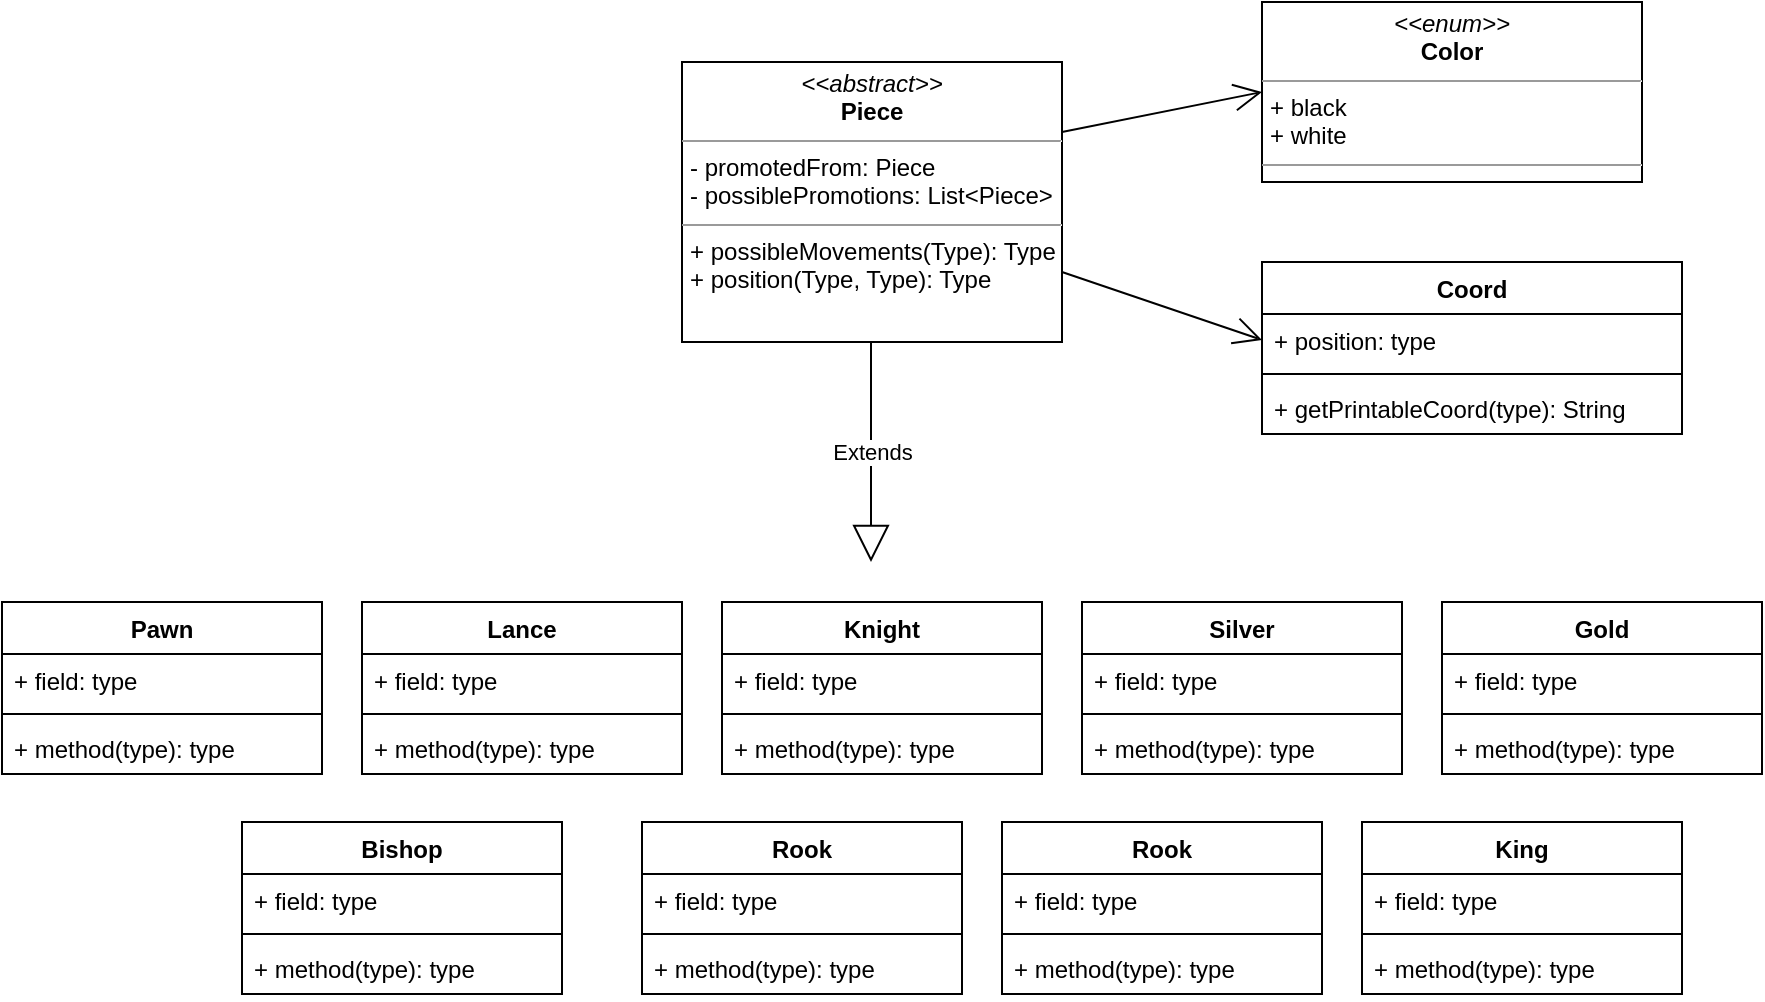 <mxfile version="13.7.9" type="embed" pages="4"><diagram id="9zYyTa4Tk55Lgc3Q3DuZ" name="Pieces"><mxGraphModel dx="1729" dy="428" grid="1" gridSize="10" guides="1" tooltips="1" connect="1" arrows="1" fold="1" page="1" pageScale="1" pageWidth="850" pageHeight="1100" math="0" shadow="0"><root><mxCell id="0"/><mxCell id="1" parent="0"/><mxCell id="xREvn7PkoQ260bM7epG4-1" value="Coord" style="swimlane;fontStyle=1;align=center;verticalAlign=top;childLayout=stackLayout;horizontal=1;startSize=26;horizontalStack=0;resizeParent=1;resizeParentMax=0;resizeLast=0;collapsible=1;marginBottom=0;" parent="1" vertex="1"><mxGeometry x="520" y="190" width="210" height="86" as="geometry"/></mxCell><mxCell id="xREvn7PkoQ260bM7epG4-2" value="+ position: type" style="text;strokeColor=none;fillColor=none;align=left;verticalAlign=top;spacingLeft=4;spacingRight=4;overflow=hidden;rotatable=0;points=[[0,0.5],[1,0.5]];portConstraint=eastwest;" parent="xREvn7PkoQ260bM7epG4-1" vertex="1"><mxGeometry y="26" width="210" height="26" as="geometry"/></mxCell><mxCell id="xREvn7PkoQ260bM7epG4-3" value="" style="line;strokeWidth=1;fillColor=none;align=left;verticalAlign=middle;spacingTop=-1;spacingLeft=3;spacingRight=3;rotatable=0;labelPosition=right;points=[];portConstraint=eastwest;" parent="xREvn7PkoQ260bM7epG4-1" vertex="1"><mxGeometry y="52" width="210" height="8" as="geometry"/></mxCell><mxCell id="xREvn7PkoQ260bM7epG4-4" value="+ getPrintableCoord(type): String" style="text;strokeColor=none;fillColor=none;align=left;verticalAlign=top;spacingLeft=4;spacingRight=4;overflow=hidden;rotatable=0;points=[[0,0.5],[1,0.5]];portConstraint=eastwest;" parent="xREvn7PkoQ260bM7epG4-1" vertex="1"><mxGeometry y="60" width="210" height="26" as="geometry"/></mxCell><mxCell id="xREvn7PkoQ260bM7epG4-5" value="&lt;p style=&quot;margin: 0px ; margin-top: 4px ; text-align: center&quot;&gt;&lt;i&gt;&amp;lt;&amp;lt;abstract&amp;gt;&amp;gt;&lt;/i&gt;&lt;br&gt;&lt;b&gt;Piece&lt;/b&gt;&lt;/p&gt;&lt;hr size=&quot;1&quot;&gt;&lt;p style=&quot;margin: 0px ; margin-left: 4px&quot;&gt;- promotedFrom: Piece&lt;/p&gt;&lt;p style=&quot;margin: 0px ; margin-left: 4px&quot;&gt;- possiblePromotions: List&amp;lt;Piece&amp;gt;&lt;br&gt;&lt;/p&gt;&lt;hr size=&quot;1&quot;&gt;&lt;p style=&quot;margin: 0px ; margin-left: 4px&quot;&gt;+ possibleMovements(Type): Type&lt;br&gt;+ position(Type, Type): Type&lt;/p&gt;" style="verticalAlign=top;align=left;overflow=fill;fontSize=12;fontFamily=Helvetica;html=1;" parent="1" vertex="1"><mxGeometry x="230" y="90" width="190" height="140" as="geometry"/></mxCell><mxCell id="xREvn7PkoQ260bM7epG4-10" value="&lt;p style=&quot;margin: 0px ; margin-top: 4px ; text-align: center&quot;&gt;&lt;i&gt;&amp;lt;&amp;lt;enum&amp;gt;&amp;gt;&lt;/i&gt;&lt;br&gt;&lt;b&gt;Color&lt;/b&gt;&lt;/p&gt;&lt;hr size=&quot;1&quot;&gt;&lt;p style=&quot;margin: 0px ; margin-left: 4px&quot;&gt;+ black&lt;br&gt;+ white&lt;br&gt;&lt;/p&gt;&lt;hr size=&quot;1&quot;&gt;" style="verticalAlign=top;align=left;overflow=fill;fontSize=12;fontFamily=Helvetica;html=1;" parent="1" vertex="1"><mxGeometry x="520" y="60" width="190" height="90" as="geometry"/></mxCell><mxCell id="xREvn7PkoQ260bM7epG4-11" value="" style="endArrow=open;endFill=1;endSize=12;html=1;exitX=1;exitY=0.25;exitDx=0;exitDy=0;entryX=0;entryY=0.5;entryDx=0;entryDy=0;" parent="1" source="xREvn7PkoQ260bM7epG4-5" target="xREvn7PkoQ260bM7epG4-10" edge="1"><mxGeometry width="160" relative="1" as="geometry"><mxPoint x="440" y="180" as="sourcePoint"/><mxPoint x="600" y="180" as="targetPoint"/></mxGeometry></mxCell><mxCell id="xREvn7PkoQ260bM7epG4-12" value="" style="endArrow=open;endFill=1;endSize=12;html=1;entryX=0;entryY=0.5;entryDx=0;entryDy=0;exitX=1;exitY=0.75;exitDx=0;exitDy=0;" parent="1" source="xREvn7PkoQ260bM7epG4-5" target="xREvn7PkoQ260bM7epG4-2" edge="1"><mxGeometry width="160" relative="1" as="geometry"><mxPoint x="340" y="250" as="sourcePoint"/><mxPoint x="485" y="280" as="targetPoint"/></mxGeometry></mxCell><mxCell id="xREvn7PkoQ260bM7epG4-13" value="Extends" style="endArrow=block;endSize=16;endFill=0;html=1;" parent="1" edge="1"><mxGeometry width="160" relative="1" as="geometry"><mxPoint x="324.5" y="230" as="sourcePoint"/><mxPoint x="324.5" y="340" as="targetPoint"/></mxGeometry></mxCell><mxCell id="xREvn7PkoQ260bM7epG4-14" value="Pawn" style="swimlane;fontStyle=1;align=center;verticalAlign=top;childLayout=stackLayout;horizontal=1;startSize=26;horizontalStack=0;resizeParent=1;resizeParentMax=0;resizeLast=0;collapsible=1;marginBottom=0;" parent="1" vertex="1"><mxGeometry x="-110" y="360" width="160" height="86" as="geometry"><mxRectangle x="-110" y="360" width="60" height="26" as="alternateBounds"/></mxGeometry></mxCell><mxCell id="xREvn7PkoQ260bM7epG4-15" value="+ field: type" style="text;strokeColor=none;fillColor=none;align=left;verticalAlign=top;spacingLeft=4;spacingRight=4;overflow=hidden;rotatable=0;points=[[0,0.5],[1,0.5]];portConstraint=eastwest;" parent="xREvn7PkoQ260bM7epG4-14" vertex="1"><mxGeometry y="26" width="160" height="26" as="geometry"/></mxCell><mxCell id="xREvn7PkoQ260bM7epG4-16" value="" style="line;strokeWidth=1;fillColor=none;align=left;verticalAlign=middle;spacingTop=-1;spacingLeft=3;spacingRight=3;rotatable=0;labelPosition=right;points=[];portConstraint=eastwest;" parent="xREvn7PkoQ260bM7epG4-14" vertex="1"><mxGeometry y="52" width="160" height="8" as="geometry"/></mxCell><mxCell id="xREvn7PkoQ260bM7epG4-17" value="+ method(type): type" style="text;strokeColor=none;fillColor=none;align=left;verticalAlign=top;spacingLeft=4;spacingRight=4;overflow=hidden;rotatable=0;points=[[0,0.5],[1,0.5]];portConstraint=eastwest;" parent="xREvn7PkoQ260bM7epG4-14" vertex="1"><mxGeometry y="60" width="160" height="26" as="geometry"/></mxCell><mxCell id="xREvn7PkoQ260bM7epG4-18" value="Silver" style="swimlane;fontStyle=1;align=center;verticalAlign=top;childLayout=stackLayout;horizontal=1;startSize=26;horizontalStack=0;resizeParent=1;resizeParentMax=0;resizeLast=0;collapsible=1;marginBottom=0;" parent="1" vertex="1"><mxGeometry x="430" y="360" width="160" height="86" as="geometry"/></mxCell><mxCell id="xREvn7PkoQ260bM7epG4-19" value="+ field: type" style="text;strokeColor=none;fillColor=none;align=left;verticalAlign=top;spacingLeft=4;spacingRight=4;overflow=hidden;rotatable=0;points=[[0,0.5],[1,0.5]];portConstraint=eastwest;" parent="xREvn7PkoQ260bM7epG4-18" vertex="1"><mxGeometry y="26" width="160" height="26" as="geometry"/></mxCell><mxCell id="xREvn7PkoQ260bM7epG4-20" value="" style="line;strokeWidth=1;fillColor=none;align=left;verticalAlign=middle;spacingTop=-1;spacingLeft=3;spacingRight=3;rotatable=0;labelPosition=right;points=[];portConstraint=eastwest;" parent="xREvn7PkoQ260bM7epG4-18" vertex="1"><mxGeometry y="52" width="160" height="8" as="geometry"/></mxCell><mxCell id="xREvn7PkoQ260bM7epG4-21" value="+ method(type): type" style="text;strokeColor=none;fillColor=none;align=left;verticalAlign=top;spacingLeft=4;spacingRight=4;overflow=hidden;rotatable=0;points=[[0,0.5],[1,0.5]];portConstraint=eastwest;" parent="xREvn7PkoQ260bM7epG4-18" vertex="1"><mxGeometry y="60" width="160" height="26" as="geometry"/></mxCell><mxCell id="xREvn7PkoQ260bM7epG4-22" value="Lance" style="swimlane;fontStyle=1;align=center;verticalAlign=top;childLayout=stackLayout;horizontal=1;startSize=26;horizontalStack=0;resizeParent=1;resizeParentMax=0;resizeLast=0;collapsible=1;marginBottom=0;" parent="1" vertex="1"><mxGeometry x="70" y="360" width="160" height="86" as="geometry"/></mxCell><mxCell id="xREvn7PkoQ260bM7epG4-23" value="+ field: type" style="text;strokeColor=none;fillColor=none;align=left;verticalAlign=top;spacingLeft=4;spacingRight=4;overflow=hidden;rotatable=0;points=[[0,0.5],[1,0.5]];portConstraint=eastwest;" parent="xREvn7PkoQ260bM7epG4-22" vertex="1"><mxGeometry y="26" width="160" height="26" as="geometry"/></mxCell><mxCell id="xREvn7PkoQ260bM7epG4-24" value="" style="line;strokeWidth=1;fillColor=none;align=left;verticalAlign=middle;spacingTop=-1;spacingLeft=3;spacingRight=3;rotatable=0;labelPosition=right;points=[];portConstraint=eastwest;" parent="xREvn7PkoQ260bM7epG4-22" vertex="1"><mxGeometry y="52" width="160" height="8" as="geometry"/></mxCell><mxCell id="xREvn7PkoQ260bM7epG4-25" value="+ method(type): type" style="text;strokeColor=none;fillColor=none;align=left;verticalAlign=top;spacingLeft=4;spacingRight=4;overflow=hidden;rotatable=0;points=[[0,0.5],[1,0.5]];portConstraint=eastwest;" parent="xREvn7PkoQ260bM7epG4-22" vertex="1"><mxGeometry y="60" width="160" height="26" as="geometry"/></mxCell><mxCell id="xREvn7PkoQ260bM7epG4-26" value="Knight" style="swimlane;fontStyle=1;align=center;verticalAlign=top;childLayout=stackLayout;horizontal=1;startSize=26;horizontalStack=0;resizeParent=1;resizeParentMax=0;resizeLast=0;collapsible=1;marginBottom=0;" parent="1" vertex="1"><mxGeometry x="250" y="360" width="160" height="86" as="geometry"/></mxCell><mxCell id="xREvn7PkoQ260bM7epG4-27" value="+ field: type" style="text;strokeColor=none;fillColor=none;align=left;verticalAlign=top;spacingLeft=4;spacingRight=4;overflow=hidden;rotatable=0;points=[[0,0.5],[1,0.5]];portConstraint=eastwest;" parent="xREvn7PkoQ260bM7epG4-26" vertex="1"><mxGeometry y="26" width="160" height="26" as="geometry"/></mxCell><mxCell id="xREvn7PkoQ260bM7epG4-28" value="" style="line;strokeWidth=1;fillColor=none;align=left;verticalAlign=middle;spacingTop=-1;spacingLeft=3;spacingRight=3;rotatable=0;labelPosition=right;points=[];portConstraint=eastwest;" parent="xREvn7PkoQ260bM7epG4-26" vertex="1"><mxGeometry y="52" width="160" height="8" as="geometry"/></mxCell><mxCell id="xREvn7PkoQ260bM7epG4-29" value="+ method(type): type" style="text;strokeColor=none;fillColor=none;align=left;verticalAlign=top;spacingLeft=4;spacingRight=4;overflow=hidden;rotatable=0;points=[[0,0.5],[1,0.5]];portConstraint=eastwest;" parent="xREvn7PkoQ260bM7epG4-26" vertex="1"><mxGeometry y="60" width="160" height="26" as="geometry"/></mxCell><mxCell id="xREvn7PkoQ260bM7epG4-30" value="Rook" style="swimlane;fontStyle=1;align=center;verticalAlign=top;childLayout=stackLayout;horizontal=1;startSize=26;horizontalStack=0;resizeParent=1;resizeParentMax=0;resizeLast=0;collapsible=1;marginBottom=0;" parent="1" vertex="1"><mxGeometry x="390" y="470" width="160" height="86" as="geometry"/></mxCell><mxCell id="xREvn7PkoQ260bM7epG4-31" value="+ field: type" style="text;strokeColor=none;fillColor=none;align=left;verticalAlign=top;spacingLeft=4;spacingRight=4;overflow=hidden;rotatable=0;points=[[0,0.5],[1,0.5]];portConstraint=eastwest;" parent="xREvn7PkoQ260bM7epG4-30" vertex="1"><mxGeometry y="26" width="160" height="26" as="geometry"/></mxCell><mxCell id="xREvn7PkoQ260bM7epG4-32" value="" style="line;strokeWidth=1;fillColor=none;align=left;verticalAlign=middle;spacingTop=-1;spacingLeft=3;spacingRight=3;rotatable=0;labelPosition=right;points=[];portConstraint=eastwest;" parent="xREvn7PkoQ260bM7epG4-30" vertex="1"><mxGeometry y="52" width="160" height="8" as="geometry"/></mxCell><mxCell id="xREvn7PkoQ260bM7epG4-33" value="+ method(type): type" style="text;strokeColor=none;fillColor=none;align=left;verticalAlign=top;spacingLeft=4;spacingRight=4;overflow=hidden;rotatable=0;points=[[0,0.5],[1,0.5]];portConstraint=eastwest;" parent="xREvn7PkoQ260bM7epG4-30" vertex="1"><mxGeometry y="60" width="160" height="26" as="geometry"/></mxCell><mxCell id="xREvn7PkoQ260bM7epG4-34" value="Gold" style="swimlane;fontStyle=1;align=center;verticalAlign=top;childLayout=stackLayout;horizontal=1;startSize=26;horizontalStack=0;resizeParent=1;resizeParentMax=0;resizeLast=0;collapsible=1;marginBottom=0;" parent="1" vertex="1"><mxGeometry x="610" y="360" width="160" height="86" as="geometry"/></mxCell><mxCell id="xREvn7PkoQ260bM7epG4-35" value="+ field: type" style="text;strokeColor=none;fillColor=none;align=left;verticalAlign=top;spacingLeft=4;spacingRight=4;overflow=hidden;rotatable=0;points=[[0,0.5],[1,0.5]];portConstraint=eastwest;" parent="xREvn7PkoQ260bM7epG4-34" vertex="1"><mxGeometry y="26" width="160" height="26" as="geometry"/></mxCell><mxCell id="xREvn7PkoQ260bM7epG4-36" value="" style="line;strokeWidth=1;fillColor=none;align=left;verticalAlign=middle;spacingTop=-1;spacingLeft=3;spacingRight=3;rotatable=0;labelPosition=right;points=[];portConstraint=eastwest;" parent="xREvn7PkoQ260bM7epG4-34" vertex="1"><mxGeometry y="52" width="160" height="8" as="geometry"/></mxCell><mxCell id="xREvn7PkoQ260bM7epG4-37" value="+ method(type): type" style="text;strokeColor=none;fillColor=none;align=left;verticalAlign=top;spacingLeft=4;spacingRight=4;overflow=hidden;rotatable=0;points=[[0,0.5],[1,0.5]];portConstraint=eastwest;" parent="xREvn7PkoQ260bM7epG4-34" vertex="1"><mxGeometry y="60" width="160" height="26" as="geometry"/></mxCell><mxCell id="xREvn7PkoQ260bM7epG4-38" value="Rook" style="swimlane;fontStyle=1;align=center;verticalAlign=top;childLayout=stackLayout;horizontal=1;startSize=26;horizontalStack=0;resizeParent=1;resizeParentMax=0;resizeLast=0;collapsible=1;marginBottom=0;" parent="1" vertex="1"><mxGeometry x="210" y="470" width="160" height="86" as="geometry"/></mxCell><mxCell id="xREvn7PkoQ260bM7epG4-39" value="+ field: type" style="text;strokeColor=none;fillColor=none;align=left;verticalAlign=top;spacingLeft=4;spacingRight=4;overflow=hidden;rotatable=0;points=[[0,0.5],[1,0.5]];portConstraint=eastwest;" parent="xREvn7PkoQ260bM7epG4-38" vertex="1"><mxGeometry y="26" width="160" height="26" as="geometry"/></mxCell><mxCell id="xREvn7PkoQ260bM7epG4-40" value="" style="line;strokeWidth=1;fillColor=none;align=left;verticalAlign=middle;spacingTop=-1;spacingLeft=3;spacingRight=3;rotatable=0;labelPosition=right;points=[];portConstraint=eastwest;" parent="xREvn7PkoQ260bM7epG4-38" vertex="1"><mxGeometry y="52" width="160" height="8" as="geometry"/></mxCell><mxCell id="xREvn7PkoQ260bM7epG4-41" value="+ method(type): type" style="text;strokeColor=none;fillColor=none;align=left;verticalAlign=top;spacingLeft=4;spacingRight=4;overflow=hidden;rotatable=0;points=[[0,0.5],[1,0.5]];portConstraint=eastwest;" parent="xREvn7PkoQ260bM7epG4-38" vertex="1"><mxGeometry y="60" width="160" height="26" as="geometry"/></mxCell><mxCell id="xREvn7PkoQ260bM7epG4-42" value="Bishop" style="swimlane;fontStyle=1;align=center;verticalAlign=top;childLayout=stackLayout;horizontal=1;startSize=26;horizontalStack=0;resizeParent=1;resizeParentMax=0;resizeLast=0;collapsible=1;marginBottom=0;" parent="1" vertex="1"><mxGeometry x="10" y="470" width="160" height="86" as="geometry"/></mxCell><mxCell id="xREvn7PkoQ260bM7epG4-43" value="+ field: type" style="text;strokeColor=none;fillColor=none;align=left;verticalAlign=top;spacingLeft=4;spacingRight=4;overflow=hidden;rotatable=0;points=[[0,0.5],[1,0.5]];portConstraint=eastwest;" parent="xREvn7PkoQ260bM7epG4-42" vertex="1"><mxGeometry y="26" width="160" height="26" as="geometry"/></mxCell><mxCell id="xREvn7PkoQ260bM7epG4-44" value="" style="line;strokeWidth=1;fillColor=none;align=left;verticalAlign=middle;spacingTop=-1;spacingLeft=3;spacingRight=3;rotatable=0;labelPosition=right;points=[];portConstraint=eastwest;" parent="xREvn7PkoQ260bM7epG4-42" vertex="1"><mxGeometry y="52" width="160" height="8" as="geometry"/></mxCell><mxCell id="xREvn7PkoQ260bM7epG4-45" value="+ method(type): type" style="text;strokeColor=none;fillColor=none;align=left;verticalAlign=top;spacingLeft=4;spacingRight=4;overflow=hidden;rotatable=0;points=[[0,0.5],[1,0.5]];portConstraint=eastwest;" parent="xREvn7PkoQ260bM7epG4-42" vertex="1"><mxGeometry y="60" width="160" height="26" as="geometry"/></mxCell><mxCell id="xREvn7PkoQ260bM7epG4-47" value="King" style="swimlane;fontStyle=1;align=center;verticalAlign=top;childLayout=stackLayout;horizontal=1;startSize=26;horizontalStack=0;resizeParent=1;resizeParentMax=0;resizeLast=0;collapsible=1;marginBottom=0;" parent="1" vertex="1"><mxGeometry x="570" y="470" width="160" height="86" as="geometry"/></mxCell><mxCell id="xREvn7PkoQ260bM7epG4-48" value="+ field: type" style="text;strokeColor=none;fillColor=none;align=left;verticalAlign=top;spacingLeft=4;spacingRight=4;overflow=hidden;rotatable=0;points=[[0,0.5],[1,0.5]];portConstraint=eastwest;" parent="xREvn7PkoQ260bM7epG4-47" vertex="1"><mxGeometry y="26" width="160" height="26" as="geometry"/></mxCell><mxCell id="xREvn7PkoQ260bM7epG4-49" value="" style="line;strokeWidth=1;fillColor=none;align=left;verticalAlign=middle;spacingTop=-1;spacingLeft=3;spacingRight=3;rotatable=0;labelPosition=right;points=[];portConstraint=eastwest;" parent="xREvn7PkoQ260bM7epG4-47" vertex="1"><mxGeometry y="52" width="160" height="8" as="geometry"/></mxCell><mxCell id="xREvn7PkoQ260bM7epG4-50" value="+ method(type): type" style="text;strokeColor=none;fillColor=none;align=left;verticalAlign=top;spacingLeft=4;spacingRight=4;overflow=hidden;rotatable=0;points=[[0,0.5],[1,0.5]];portConstraint=eastwest;" parent="xREvn7PkoQ260bM7epG4-47" vertex="1"><mxGeometry y="60" width="160" height="26" as="geometry"/></mxCell></root></mxGraphModel></diagram><diagram id="z-Act-zVfS9kfbsuveoO" name="PieceMovementHighlight"><mxGraphModel dx="879" dy="428" grid="1" gridSize="10" guides="1" tooltips="1" connect="1" arrows="1" fold="1" page="1" pageScale="1" pageWidth="850" pageHeight="1100" math="0" shadow="0"><root><mxCell id="k3EQsuR-YHrpSeNEuodq-0"/><mxCell id="k3EQsuR-YHrpSeNEuodq-1" parent="k3EQsuR-YHrpSeNEuodq-0"/><mxCell id="k3EQsuR-YHrpSeNEuodq-18" value="&lt;div&gt;:Piece&lt;/div&gt;" style="shape=umlLifeline;perimeter=lifelinePerimeter;whiteSpace=wrap;html=1;container=1;collapsible=0;recursiveResize=0;outlineConnect=0;" parent="k3EQsuR-YHrpSeNEuodq-1" vertex="1"><mxGeometry x="40" y="520" width="100" height="300" as="geometry"/></mxCell><mxCell id="k3EQsuR-YHrpSeNEuodq-19" value="&lt;div&gt;:EmptyCell&lt;/div&gt;" style="shape=umlLifeline;perimeter=lifelinePerimeter;whiteSpace=wrap;html=1;container=1;collapsible=0;recursiveResize=0;outlineConnect=0;" parent="k3EQsuR-YHrpSeNEuodq-1" vertex="1"><mxGeometry x="245" y="520" width="100" height="300" as="geometry"/></mxCell><mxCell id="k3EQsuR-YHrpSeNEuodq-20" value="&lt;div&gt;:Game&lt;/div&gt;" style="shape=umlLifeline;perimeter=lifelinePerimeter;whiteSpace=wrap;html=1;container=1;collapsible=0;recursiveResize=0;outlineConnect=0;" parent="k3EQsuR-YHrpSeNEuodq-1" vertex="1"><mxGeometry x="450" y="520" width="100" height="300" as="geometry"/></mxCell><mxCell id="k3EQsuR-YHrpSeNEuodq-21" value="&lt;div&gt;:Game&lt;/div&gt;" style="shape=umlLifeline;perimeter=lifelinePerimeter;whiteSpace=wrap;html=1;container=1;collapsible=0;recursiveResize=0;outlineConnect=0;" parent="k3EQsuR-YHrpSeNEuodq-1" vertex="1"><mxGeometry x="650" y="510" width="100" height="300" as="geometry"/></mxCell><mxCell id="k3EQsuR-YHrpSeNEuodq-26" value="" style="endArrow=classic;html=1;" parent="k3EQsuR-YHrpSeNEuodq-1" source="k3EQsuR-YHrpSeNEuodq-18" target="k3EQsuR-YHrpSeNEuodq-20" edge="1"><mxGeometry width="50" height="50" relative="1" as="geometry"><mxPoint x="170" y="720" as="sourcePoint"/><mxPoint x="220" y="670" as="targetPoint"/><Array as="points"><mxPoint x="250" y="630"/></Array></mxGeometry></mxCell><mxCell id="k3EQsuR-YHrpSeNEuodq-30" value="&lt;div&gt;onClick&lt;/div&gt;" style="text;html=1;strokeColor=none;fillColor=none;align=center;verticalAlign=middle;whiteSpace=wrap;rounded=0;" parent="k3EQsuR-YHrpSeNEuodq-1" vertex="1"><mxGeometry x="160" y="610" width="40" height="20" as="geometry"/></mxCell><mxCell id="k3EQsuR-YHrpSeNEuodq-33" value="highlighCells" style="text;html=1;strokeColor=none;fillColor=none;align=center;verticalAlign=middle;whiteSpace=wrap;rounded=0;" parent="k3EQsuR-YHrpSeNEuodq-1" vertex="1"><mxGeometry x="580" y="740" width="40" height="20" as="geometry"/></mxCell><mxCell id="k3EQsuR-YHrpSeNEuodq-34" value="" style="endArrow=classic;html=1;" parent="k3EQsuR-YHrpSeNEuodq-1" source="k3EQsuR-YHrpSeNEuodq-20" target="k3EQsuR-YHrpSeNEuodq-21" edge="1"><mxGeometry width="50" height="50" relative="1" as="geometry"><mxPoint x="650" y="930" as="sourcePoint"/><mxPoint x="700" y="800" as="targetPoint"/><Array as="points"><mxPoint x="660" y="690"/></Array></mxGeometry></mxCell><mxCell id="k3EQsuR-YHrpSeNEuodq-35" value="" style="endArrow=classic;html=1;" parent="k3EQsuR-YHrpSeNEuodq-1" edge="1"><mxGeometry width="50" height="50" relative="1" as="geometry"><mxPoint x="500" y="770" as="sourcePoint"/><mxPoint x="700" y="770" as="targetPoint"/><Array as="points"><mxPoint x="660.5" y="770"/></Array></mxGeometry></mxCell><mxCell id="k3EQsuR-YHrpSeNEuodq-37" value="&lt;div&gt;removePreviousHighlight&lt;/div&gt;" style="text;html=1;strokeColor=none;fillColor=none;align=center;verticalAlign=middle;whiteSpace=wrap;rounded=0;" parent="k3EQsuR-YHrpSeNEuodq-1" vertex="1"><mxGeometry x="580" y="660" width="40" height="20" as="geometry"/></mxCell><mxCell id="k3EQsuR-YHrpSeNEuodq-38" value="&lt;div&gt;:Piece&lt;/div&gt;" style="shape=umlLifeline;perimeter=lifelinePerimeter;whiteSpace=wrap;html=1;container=1;collapsible=0;recursiveResize=0;outlineConnect=0;" parent="k3EQsuR-YHrpSeNEuodq-1" vertex="1"><mxGeometry x="40" y="880" width="100" height="300" as="geometry"/></mxCell><mxCell id="k3EQsuR-YHrpSeNEuodq-39" value="&lt;div&gt;:EmptyCell&lt;/div&gt;" style="shape=umlLifeline;perimeter=lifelinePerimeter;whiteSpace=wrap;html=1;container=1;collapsible=0;recursiveResize=0;outlineConnect=0;" parent="k3EQsuR-YHrpSeNEuodq-1" vertex="1"><mxGeometry x="245" y="880" width="100" height="300" as="geometry"/></mxCell><mxCell id="k3EQsuR-YHrpSeNEuodq-40" value="&lt;div&gt;:Game&lt;/div&gt;" style="shape=umlLifeline;perimeter=lifelinePerimeter;whiteSpace=wrap;html=1;container=1;collapsible=0;recursiveResize=0;outlineConnect=0;" parent="k3EQsuR-YHrpSeNEuodq-1" vertex="1"><mxGeometry x="450" y="880" width="100" height="300" as="geometry"/></mxCell><mxCell id="k3EQsuR-YHrpSeNEuodq-41" value="&lt;div&gt;:Game&lt;/div&gt;" style="shape=umlLifeline;perimeter=lifelinePerimeter;whiteSpace=wrap;html=1;container=1;collapsible=0;recursiveResize=0;outlineConnect=0;" parent="k3EQsuR-YHrpSeNEuodq-1" vertex="1"><mxGeometry x="650" y="870" width="100" height="300" as="geometry"/></mxCell><mxCell id="k3EQsuR-YHrpSeNEuodq-42" value="" style="endArrow=classic;html=1;" parent="k3EQsuR-YHrpSeNEuodq-1" target="k3EQsuR-YHrpSeNEuodq-40" edge="1"><mxGeometry width="50" height="50" relative="1" as="geometry"><mxPoint x="300" y="990" as="sourcePoint"/><mxPoint x="220" y="1030" as="targetPoint"/><Array as="points"/></mxGeometry></mxCell><mxCell id="k3EQsuR-YHrpSeNEuodq-43" value="&lt;div&gt;onClick&lt;/div&gt;" style="text;html=1;strokeColor=none;fillColor=none;align=center;verticalAlign=middle;whiteSpace=wrap;rounded=0;" parent="k3EQsuR-YHrpSeNEuodq-1" vertex="1"><mxGeometry x="370" y="960" width="40" height="20" as="geometry"/></mxCell><mxCell id="k3EQsuR-YHrpSeNEuodq-44" value="&lt;div&gt;move Previously selected piece to current coord:&lt;/div&gt;&lt;div&gt;move()&lt;/div&gt;" style="text;html=1;strokeColor=none;fillColor=none;align=center;verticalAlign=middle;whiteSpace=wrap;rounded=0;" parent="k3EQsuR-YHrpSeNEuodq-1" vertex="1"><mxGeometry x="520" y="1090" width="160" height="20" as="geometry"/></mxCell><mxCell id="k3EQsuR-YHrpSeNEuodq-45" value="" style="endArrow=classic;html=1;" parent="k3EQsuR-YHrpSeNEuodq-1" source="k3EQsuR-YHrpSeNEuodq-40" target="k3EQsuR-YHrpSeNEuodq-41" edge="1"><mxGeometry width="50" height="50" relative="1" as="geometry"><mxPoint x="650" y="1290" as="sourcePoint"/><mxPoint x="700" y="1160" as="targetPoint"/><Array as="points"><mxPoint x="660" y="1050"/></Array></mxGeometry></mxCell><mxCell id="k3EQsuR-YHrpSeNEuodq-46" value="" style="endArrow=classic;html=1;" parent="k3EQsuR-YHrpSeNEuodq-1" edge="1"><mxGeometry width="50" height="50" relative="1" as="geometry"><mxPoint x="500" y="1130" as="sourcePoint"/><mxPoint x="700" y="1130" as="targetPoint"/><Array as="points"><mxPoint x="660.5" y="1130"/></Array></mxGeometry></mxCell><mxCell id="k3EQsuR-YHrpSeNEuodq-47" value="&lt;div&gt;removePreviousHighlight&lt;/div&gt;" style="text;html=1;strokeColor=none;fillColor=none;align=center;verticalAlign=middle;whiteSpace=wrap;rounded=0;" parent="k3EQsuR-YHrpSeNEuodq-1" vertex="1"><mxGeometry x="580" y="1020" width="40" height="20" as="geometry"/></mxCell><mxCell id="k3EQsuR-YHrpSeNEuodq-48" value="Game" style="swimlane;fontStyle=0;childLayout=stackLayout;horizontal=1;startSize=26;fillColor=none;horizontalStack=0;resizeParent=1;resizeParentMax=0;resizeLast=0;collapsible=1;marginBottom=0;" parent="k3EQsuR-YHrpSeNEuodq-1" vertex="1"><mxGeometry x="40" y="340" width="200" height="78" as="geometry"/></mxCell><mxCell id="k3EQsuR-YHrpSeNEuodq-49" value="+ currentlySelectedPiece: Piece" style="text;strokeColor=none;fillColor=none;align=left;verticalAlign=top;spacingLeft=4;spacingRight=4;overflow=hidden;rotatable=0;points=[[0,0.5],[1,0.5]];portConstraint=eastwest;" parent="k3EQsuR-YHrpSeNEuodq-48" vertex="1"><mxGeometry y="26" width="200" height="26" as="geometry"/></mxCell><mxCell id="k3EQsuR-YHrpSeNEuodq-50" value="+ hasMoved: boolean" style="text;strokeColor=none;fillColor=none;align=left;verticalAlign=top;spacingLeft=4;spacingRight=4;overflow=hidden;rotatable=0;points=[[0,0.5],[1,0.5]];portConstraint=eastwest;" parent="k3EQsuR-YHrpSeNEuodq-48" vertex="1"><mxGeometry y="52" width="200" height="26" as="geometry"/></mxCell><mxCell id="k3EQsuR-YHrpSeNEuodq-52" value="move(): must validate if the piece currently selected can be moved to the destiny. If not then clear the highlights and hasMoved to false" style="text;html=1;strokeColor=none;fillColor=none;align=center;verticalAlign=middle;whiteSpace=wrap;rounded=0;" parent="k3EQsuR-YHrpSeNEuodq-1" vertex="1"><mxGeometry x="40" y="1240" width="340" height="20" as="geometry"/></mxCell></root></mxGraphModel></diagram><diagram id="L4dhYd5sTek8-Jt9mjD3" name="PieceFactory"><mxGraphModel dx="879" dy="428" grid="1" gridSize="10" guides="1" tooltips="1" connect="1" arrows="1" fold="1" page="1" pageScale="1" pageWidth="850" pageHeight="1100" math="0" shadow="0"><root><mxCell id="9IAvOKmHkq656t-Ixr-e-0"/><mxCell id="9IAvOKmHkq656t-Ixr-e-1" parent="9IAvOKmHkq656t-Ixr-e-0"/><mxCell id="9IAvOKmHkq656t-Ixr-e-2" value="PieceFactory" style="swimlane;fontStyle=1;align=center;verticalAlign=top;childLayout=stackLayout;horizontal=1;startSize=26;horizontalStack=0;resizeParent=1;resizeParentMax=0;resizeLast=0;collapsible=1;marginBottom=0;" parent="9IAvOKmHkq656t-Ixr-e-1" vertex="1"><mxGeometry x="320" y="230" width="470" height="138" as="geometry"/></mxCell><mxCell id="9IAvOKmHkq656t-Ixr-e-3" value="+ field: type" style="text;strokeColor=none;fillColor=none;align=left;verticalAlign=top;spacingLeft=4;spacingRight=4;overflow=hidden;rotatable=0;points=[[0,0.5],[1,0.5]];portConstraint=eastwest;" parent="9IAvOKmHkq656t-Ixr-e-2" vertex="1"><mxGeometry y="26" width="470" height="26" as="geometry"/></mxCell><mxCell id="9IAvOKmHkq656t-Ixr-e-4" value="" style="line;strokeWidth=1;fillColor=none;align=left;verticalAlign=middle;spacingTop=-1;spacingLeft=3;spacingRight=3;rotatable=0;labelPosition=right;points=[];portConstraint=eastwest;" parent="9IAvOKmHkq656t-Ixr-e-2" vertex="1"><mxGeometry y="52" width="470" height="8" as="geometry"/></mxCell><mxCell id="9IAvOKmHkq656t-Ixr-e-5" value="+PieceFactory(ImageLoader imageLoader): PieceImageLoader" style="text;strokeColor=none;fillColor=none;align=left;verticalAlign=top;spacingLeft=4;spacingRight=4;overflow=hidden;rotatable=0;points=[[0,0.5],[1,0.5]];portConstraint=eastwest;" parent="9IAvOKmHkq656t-Ixr-e-2" vertex="1"><mxGeometry y="60" width="470" height="26" as="geometry"/></mxCell><mxCell id="9IAvOKmHkq656t-Ixr-e-10" value="+getPiece(PieceColor color, PieceName pieceName, Piece promotedFrom): Piece" style="text;strokeColor=none;fillColor=none;align=left;verticalAlign=top;spacingLeft=4;spacingRight=4;overflow=hidden;rotatable=0;points=[[0,0.5],[1,0.5]];portConstraint=eastwest;" parent="9IAvOKmHkq656t-Ixr-e-2" vertex="1"><mxGeometry y="86" width="470" height="26" as="geometry"/></mxCell><mxCell id="9IAvOKmHkq656t-Ixr-e-13" value="+getPiece(PieceColor color, PieceName pieceName):Piece" style="text;strokeColor=none;fillColor=none;align=left;verticalAlign=top;spacingLeft=4;spacingRight=4;overflow=hidden;rotatable=0;points=[[0,0.5],[1,0.5]];portConstraint=eastwest;" parent="9IAvOKmHkq656t-Ixr-e-2" vertex="1"><mxGeometry y="112" width="470" height="26" as="geometry"/></mxCell><mxCell id="9IAvOKmHkq656t-Ixr-e-11" value="" style="shape=note;whiteSpace=wrap;html=1;backgroundOutline=1;darkOpacity=0.05;" parent="9IAvOKmHkq656t-Ixr-e-1" vertex="1"><mxGeometry x="710" y="80" width="80" height="100" as="geometry"/></mxCell><mxCell id="9IAvOKmHkq656t-Ixr-e-12" value="PieceModule provides&amp;nbsp; the factory as Singleton" style="text;html=1;strokeColor=none;fillColor=none;align=center;verticalAlign=middle;whiteSpace=wrap;rounded=0;" parent="9IAvOKmHkq656t-Ixr-e-1" vertex="1"><mxGeometry x="730" y="130" width="40" height="20" as="geometry"/></mxCell></root></mxGraphModel></diagram><diagram id="E9za0uKzzVI14DZXXak2" name="Promotion"><mxGraphModel dx="879" dy="456" grid="1" gridSize="10" guides="1" tooltips="1" connect="1" arrows="1" fold="1" page="1" pageScale="1" pageWidth="850" pageHeight="1100" math="0" shadow="0"><root><mxCell id="aPnCrjNJNNaVZwHs3GKZ-0"/><mxCell id="aPnCrjNJNNaVZwHs3GKZ-1" parent="aPnCrjNJNNaVZwHs3GKZ-0"/><mxCell id="aPnCrjNJNNaVZwHs3GKZ-2" value="«interface»&lt;br&gt;&lt;b&gt;Promotable&lt;br&gt;&lt;/b&gt;" style="html=1;" vertex="1" parent="aPnCrjNJNNaVZwHs3GKZ-1"><mxGeometry x="395" y="210" width="110" height="50" as="geometry"/></mxCell><mxCell id="aPnCrjNJNNaVZwHs3GKZ-3" value="" style="endArrow=block;dashed=1;endFill=0;endSize=12;html=1;entryX=0.5;entryY=1;entryDx=0;entryDy=0;" edge="1" parent="aPnCrjNJNNaVZwHs3GKZ-1" target="aPnCrjNJNNaVZwHs3GKZ-2"><mxGeometry width="160" relative="1" as="geometry"><mxPoint x="450" y="330" as="sourcePoint"/><mxPoint x="515" y="360" as="targetPoint"/></mxGeometry></mxCell><mxCell id="aPnCrjNJNNaVZwHs3GKZ-4" value="Piece" style="swimlane;fontStyle=1;align=center;verticalAlign=top;childLayout=stackLayout;horizontal=1;startSize=26;horizontalStack=0;resizeParent=1;resizeParentMax=0;resizeLast=0;collapsible=1;marginBottom=0;" vertex="1" parent="aPnCrjNJNNaVZwHs3GKZ-1"><mxGeometry x="345" y="330" width="210" height="86" as="geometry"/></mxCell><mxCell id="aPnCrjNJNNaVZwHs3GKZ-5" value="+ game: Game" style="text;strokeColor=none;fillColor=none;align=left;verticalAlign=top;spacingLeft=4;spacingRight=4;overflow=hidden;rotatable=0;points=[[0,0.5],[1,0.5]];portConstraint=eastwest;" vertex="1" parent="aPnCrjNJNNaVZwHs3GKZ-4"><mxGeometry y="26" width="210" height="26" as="geometry"/></mxCell><mxCell id="aPnCrjNJNNaVZwHs3GKZ-6" value="" style="line;strokeWidth=1;fillColor=none;align=left;verticalAlign=middle;spacingTop=-1;spacingLeft=3;spacingRight=3;rotatable=0;labelPosition=right;points=[];portConstraint=eastwest;" vertex="1" parent="aPnCrjNJNNaVZwHs3GKZ-4"><mxGeometry y="52" width="210" height="8" as="geometry"/></mxCell><mxCell id="aPnCrjNJNNaVZwHs3GKZ-7" value="+canPromote(coord: Coord):boolean" style="text;strokeColor=none;fillColor=none;align=left;verticalAlign=top;spacingLeft=4;spacingRight=4;overflow=hidden;rotatable=0;points=[[0,0.5],[1,0.5]];portConstraint=eastwest;" vertex="1" parent="aPnCrjNJNNaVZwHs3GKZ-4"><mxGeometry y="60" width="210" height="26" as="geometry"/></mxCell><mxCell id="aPnCrjNJNNaVZwHs3GKZ-8" value="By default a pice cannot promote" style="shape=note;whiteSpace=wrap;html=1;size=14;verticalAlign=top;align=left;spacingTop=-6;" vertex="1" parent="aPnCrjNJNNaVZwHs3GKZ-1"><mxGeometry x="630" y="330" width="100" height="70" as="geometry"/></mxCell><mxCell id="aPnCrjNJNNaVZwHs3GKZ-13" value="Extends" style="endArrow=block;endSize=16;endFill=0;html=1;entryX=0.51;entryY=1.115;entryDx=0;entryDy=0;entryPerimeter=0;" edge="1" parent="aPnCrjNJNNaVZwHs3GKZ-1" target="aPnCrjNJNNaVZwHs3GKZ-7"><mxGeometry width="160" relative="1" as="geometry"><mxPoint x="452" y="520" as="sourcePoint"/><mxPoint x="480" y="440" as="targetPoint"/></mxGeometry></mxCell><mxCell id="aPnCrjNJNNaVZwHs3GKZ-9" value="Pawn&#10;" style="swimlane;fontStyle=1;align=center;verticalAlign=top;childLayout=stackLayout;horizontal=1;startSize=26;horizontalStack=0;resizeParent=1;resizeParentMax=0;resizeLast=0;collapsible=1;marginBottom=0;" vertex="1" parent="aPnCrjNJNNaVZwHs3GKZ-1"><mxGeometry x="350" y="520" width="200" height="86" as="geometry"/></mxCell><mxCell id="aPnCrjNJNNaVZwHs3GKZ-10" value="+ field: type" style="text;strokeColor=none;fillColor=none;align=left;verticalAlign=top;spacingLeft=4;spacingRight=4;overflow=hidden;rotatable=0;points=[[0,0.5],[1,0.5]];portConstraint=eastwest;" vertex="1" parent="aPnCrjNJNNaVZwHs3GKZ-9"><mxGeometry y="26" width="200" height="26" as="geometry"/></mxCell><mxCell id="aPnCrjNJNNaVZwHs3GKZ-11" value="" style="line;strokeWidth=1;fillColor=none;align=left;verticalAlign=middle;spacingTop=-1;spacingLeft=3;spacingRight=3;rotatable=0;labelPosition=right;points=[];portConstraint=eastwest;" vertex="1" parent="aPnCrjNJNNaVZwHs3GKZ-9"><mxGeometry y="52" width="200" height="8" as="geometry"/></mxCell><mxCell id="aPnCrjNJNNaVZwHs3GKZ-12" value="+ canPromote(coord: Coord): tboolean" style="text;strokeColor=none;fillColor=none;align=left;verticalAlign=top;spacingLeft=4;spacingRight=4;overflow=hidden;rotatable=0;points=[[0,0.5],[1,0.5]];portConstraint=eastwest;" vertex="1" parent="aPnCrjNJNNaVZwHs3GKZ-9"><mxGeometry y="60" width="200" height="26" as="geometry"/></mxCell><mxCell id="aPnCrjNJNNaVZwHs3GKZ-18" value="" style="endArrow=block;startArrow=block;endFill=1;startFill=1;html=1;exitX=0.5;exitY=1;exitDx=0;exitDy=0;exitPerimeter=0;entryX=0.5;entryY=0;entryDx=0;entryDy=0;" edge="1" parent="aPnCrjNJNNaVZwHs3GKZ-1" source="aPnCrjNJNNaVZwHs3GKZ-17" target="aPnCrjNJNNaVZwHs3GKZ-19"><mxGeometry width="160" relative="1" as="geometry"><mxPoint x="150" y="290" as="sourcePoint"/><mxPoint x="310" y="290" as="targetPoint"/></mxGeometry></mxCell><mxCell id="aPnCrjNJNNaVZwHs3GKZ-24" value="1" style="endArrow=open;html=1;endSize=12;startArrow=diamondThin;startSize=14;startFill=0;edgeStyle=orthogonalEdgeStyle;align=left;verticalAlign=bottom;entryX=0;entryY=0.5;entryDx=0;entryDy=0;exitX=1;exitY=0.5;exitDx=0;exitDy=0;" edge="1" parent="aPnCrjNJNNaVZwHs3GKZ-1" source="aPnCrjNJNNaVZwHs3GKZ-20" target="aPnCrjNJNNaVZwHs3GKZ-7"><mxGeometry x="-1" y="3" relative="1" as="geometry"><mxPoint x="230" y="372.5" as="sourcePoint"/><mxPoint x="390" y="372.5" as="targetPoint"/></mxGeometry></mxCell><mxCell id="aPnCrjNJNNaVZwHs3GKZ-19" value="Board" style="swimlane;fontStyle=1;align=center;verticalAlign=top;childLayout=stackLayout;horizontal=1;startSize=26;horizontalStack=0;resizeParent=1;resizeParentMax=0;resizeLast=0;collapsible=1;marginBottom=0;" vertex="1" parent="aPnCrjNJNNaVZwHs3GKZ-1"><mxGeometry x="70" y="310" width="160" height="86" as="geometry"/></mxCell><mxCell id="aPnCrjNJNNaVZwHs3GKZ-20" value="+ field: type" style="text;strokeColor=none;fillColor=none;align=left;verticalAlign=top;spacingLeft=4;spacingRight=4;overflow=hidden;rotatable=0;points=[[0,0.5],[1,0.5]];portConstraint=eastwest;" vertex="1" parent="aPnCrjNJNNaVZwHs3GKZ-19"><mxGeometry y="26" width="160" height="26" as="geometry"/></mxCell><mxCell id="aPnCrjNJNNaVZwHs3GKZ-21" value="" style="line;strokeWidth=1;fillColor=none;align=left;verticalAlign=middle;spacingTop=-1;spacingLeft=3;spacingRight=3;rotatable=0;labelPosition=right;points=[];portConstraint=eastwest;" vertex="1" parent="aPnCrjNJNNaVZwHs3GKZ-19"><mxGeometry y="52" width="160" height="8" as="geometry"/></mxCell><mxCell id="aPnCrjNJNNaVZwHs3GKZ-22" value="+ method(type): type" style="text;strokeColor=none;fillColor=none;align=left;verticalAlign=top;spacingLeft=4;spacingRight=4;overflow=hidden;rotatable=0;points=[[0,0.5],[1,0.5]];portConstraint=eastwest;" vertex="1" parent="aPnCrjNJNNaVZwHs3GKZ-19"><mxGeometry y="60" width="160" height="26" as="geometry"/></mxCell><mxCell id="aPnCrjNJNNaVZwHs3GKZ-14" value="Game" style="swimlane;fontStyle=1;align=center;verticalAlign=top;childLayout=stackLayout;horizontal=1;startSize=26;horizontalStack=0;resizeParent=1;resizeParentMax=0;resizeLast=0;collapsible=1;marginBottom=0;" vertex="1" parent="aPnCrjNJNNaVZwHs3GKZ-1"><mxGeometry x="70" y="200" width="160" height="60" as="geometry"/></mxCell><mxCell id="aPnCrjNJNNaVZwHs3GKZ-16" value="" style="line;strokeWidth=1;fillColor=none;align=left;verticalAlign=middle;spacingTop=-1;spacingLeft=3;spacingRight=3;rotatable=0;labelPosition=right;points=[];portConstraint=eastwest;" vertex="1" parent="aPnCrjNJNNaVZwHs3GKZ-14"><mxGeometry y="26" width="160" height="8" as="geometry"/></mxCell><mxCell id="aPnCrjNJNNaVZwHs3GKZ-17" value="+handlePromotion():  void" style="text;strokeColor=none;fillColor=none;align=left;verticalAlign=top;spacingLeft=4;spacingRight=4;overflow=hidden;rotatable=0;points=[[0,0.5],[1,0.5]];portConstraint=eastwest;" vertex="1" parent="aPnCrjNJNNaVZwHs3GKZ-14"><mxGeometry y="34" width="160" height="26" as="geometry"/></mxCell><mxCell id="aPnCrjNJNNaVZwHs3GKZ-26" value="«interface»&lt;br&gt;&lt;b&gt;HandlePromotion&lt;br&gt;&lt;/b&gt;" style="html=1;" vertex="1" parent="aPnCrjNJNNaVZwHs3GKZ-1"><mxGeometry x="95" y="60" width="110" height="50" as="geometry"/></mxCell><mxCell id="aPnCrjNJNNaVZwHs3GKZ-27" value="" style="endArrow=block;dashed=1;endFill=0;endSize=12;html=1;entryX=0.5;entryY=1;entryDx=0;entryDy=0;exitX=0.5;exitY=0;exitDx=0;exitDy=0;" edge="1" parent="aPnCrjNJNNaVZwHs3GKZ-1" source="aPnCrjNJNNaVZwHs3GKZ-14" target="aPnCrjNJNNaVZwHs3GKZ-26"><mxGeometry width="160" relative="1" as="geometry"><mxPoint x="149.5" y="190" as="sourcePoint"/><mxPoint x="149.5" y="120" as="targetPoint"/></mxGeometry></mxCell></root></mxGraphModel></diagram></mxfile>